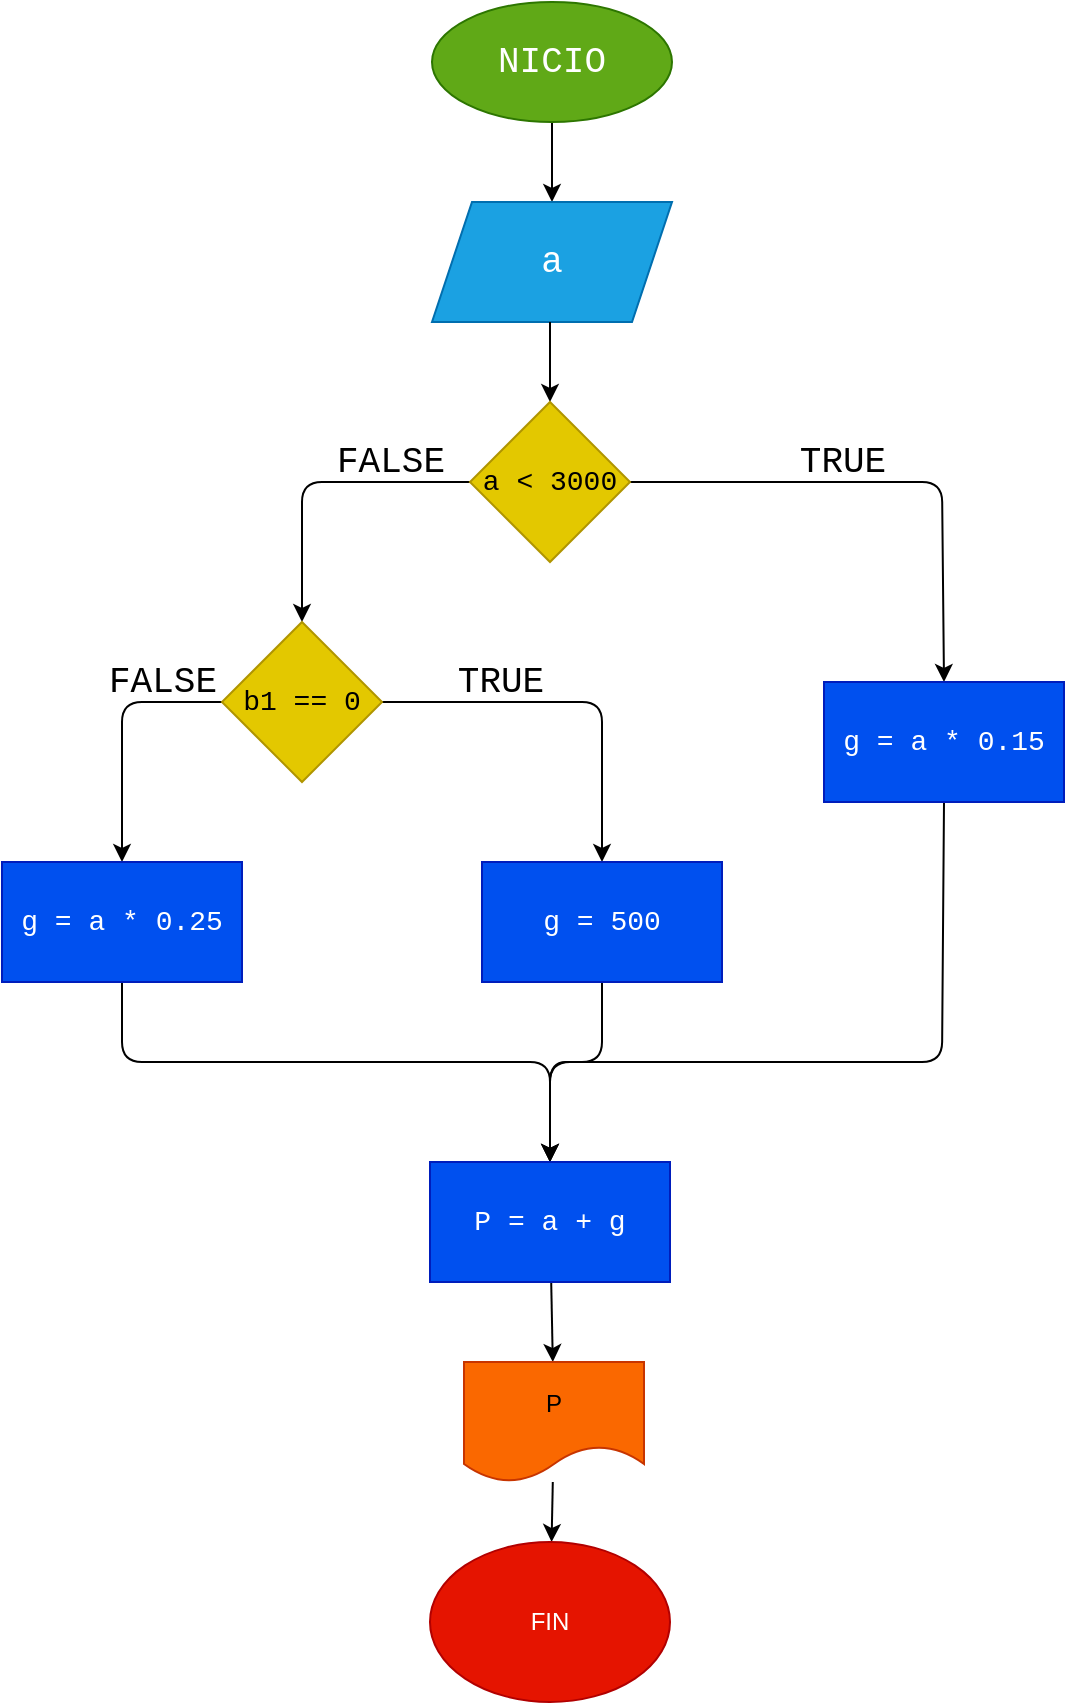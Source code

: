 <mxfile>
    <diagram id="pmVmFMfhsGFQzAQ2voWT" name="Page-1">
        <mxGraphModel dx="714" dy="503" grid="1" gridSize="10" guides="1" tooltips="1" connect="1" arrows="1" fold="1" page="1" pageScale="1" pageWidth="827" pageHeight="1169" math="0" shadow="0">
            <root>
                <mxCell id="0"/>
                <mxCell id="1" parent="0"/>
                <mxCell id="2" value="" style="edgeStyle=none;html=1;fontFamily=Courier New;fontSize=18;" edge="1" parent="1" source="3" target="5">
                    <mxGeometry relative="1" as="geometry"/>
                </mxCell>
                <mxCell id="3" value="NICIO" style="ellipse;whiteSpace=wrap;html=1;fillColor=#60a917;fontColor=#ffffff;strokeColor=#2D7600;fontFamily=Courier New;fontSize=18;" vertex="1" parent="1">
                    <mxGeometry x="294" width="120" height="60" as="geometry"/>
                </mxCell>
                <mxCell id="5" value="a" style="shape=parallelogram;perimeter=parallelogramPerimeter;whiteSpace=wrap;html=1;fixedSize=1;fillColor=#1ba1e2;fontColor=#ffffff;strokeColor=#006EAF;fontFamily=Courier New;fontSize=18;" vertex="1" parent="1">
                    <mxGeometry x="294" y="100" width="120" height="60" as="geometry"/>
                </mxCell>
                <mxCell id="6" value="" style="edgeStyle=none;html=1;fontFamily=Courier New;fontSize=18;" edge="1" parent="1" target="10">
                    <mxGeometry relative="1" as="geometry">
                        <mxPoint x="353" y="160" as="sourcePoint"/>
                    </mxGeometry>
                </mxCell>
                <mxCell id="8" value="" style="edgeStyle=none;html=1;fontFamily=Courier New;fontSize=18;entryX=0.5;entryY=0;entryDx=0;entryDy=0;" edge="1" parent="1" source="10" target="25">
                    <mxGeometry relative="1" as="geometry">
                        <Array as="points">
                            <mxPoint x="549" y="240"/>
                        </Array>
                        <mxPoint x="549" y="330" as="targetPoint"/>
                    </mxGeometry>
                </mxCell>
                <mxCell id="9" value="" style="edgeStyle=none;html=1;fontFamily=Courier New;fontSize=18;" edge="1" parent="1" source="10" target="15">
                    <mxGeometry relative="1" as="geometry">
                        <Array as="points">
                            <mxPoint x="229" y="240"/>
                        </Array>
                    </mxGeometry>
                </mxCell>
                <mxCell id="10" value="a &amp;lt; 3000" style="rhombus;whiteSpace=wrap;html=1;fillColor=#e3c800;fontColor=#000000;strokeColor=#B09500;fontFamily=Courier New;fontSize=14;" vertex="1" parent="1">
                    <mxGeometry x="313" y="200" width="80" height="80" as="geometry"/>
                </mxCell>
                <mxCell id="11" style="edgeStyle=none;html=1;entryX=0.5;entryY=0;entryDx=0;entryDy=0;fontFamily=Courier New;fontSize=18;exitX=0.5;exitY=1;exitDx=0;exitDy=0;" edge="1" parent="1" source="25">
                    <mxGeometry relative="1" as="geometry">
                        <Array as="points">
                            <mxPoint x="549" y="530"/>
                            <mxPoint x="353" y="530"/>
                        </Array>
                        <mxPoint x="549" y="390" as="sourcePoint"/>
                        <mxPoint x="353" y="580" as="targetPoint"/>
                    </mxGeometry>
                </mxCell>
                <mxCell id="13" value="" style="edgeStyle=none;html=1;fontFamily=Courier New;fontSize=18;" edge="1" parent="1" source="15" target="27">
                    <mxGeometry relative="1" as="geometry">
                        <Array as="points">
                            <mxPoint x="379" y="350"/>
                        </Array>
                        <mxPoint x="379" y="435" as="targetPoint"/>
                    </mxGeometry>
                </mxCell>
                <mxCell id="14" value="" style="edgeStyle=none;html=1;fontFamily=Courier New;fontSize=18;" edge="1" parent="1" source="15" target="29">
                    <mxGeometry relative="1" as="geometry">
                        <Array as="points">
                            <mxPoint x="139" y="350"/>
                        </Array>
                        <mxPoint x="139" y="435" as="targetPoint"/>
                    </mxGeometry>
                </mxCell>
                <mxCell id="15" value="b1 == 0" style="rhombus;whiteSpace=wrap;html=1;fillColor=#e3c800;fontColor=#000000;strokeColor=#B09500;fontFamily=Courier New;fontSize=14;" vertex="1" parent="1">
                    <mxGeometry x="189" y="310" width="80" height="80" as="geometry"/>
                </mxCell>
                <mxCell id="16" style="edgeStyle=none;html=1;entryX=0.5;entryY=0;entryDx=0;entryDy=0;fontFamily=Courier New;fontSize=18;exitX=0.5;exitY=1;exitDx=0;exitDy=0;" edge="1" parent="1" source="27">
                    <mxGeometry relative="1" as="geometry">
                        <Array as="points">
                            <mxPoint x="379" y="530"/>
                            <mxPoint x="353" y="530"/>
                        </Array>
                        <mxPoint x="379" y="500" as="sourcePoint"/>
                        <mxPoint x="353" y="580" as="targetPoint"/>
                    </mxGeometry>
                </mxCell>
                <mxCell id="18" style="edgeStyle=none;html=1;entryX=0.5;entryY=0;entryDx=0;entryDy=0;fontFamily=Courier New;fontSize=18;exitX=0.5;exitY=1;exitDx=0;exitDy=0;" edge="1" parent="1" source="29" target="31">
                    <mxGeometry relative="1" as="geometry">
                        <Array as="points">
                            <mxPoint x="139" y="530"/>
                            <mxPoint x="353" y="530"/>
                        </Array>
                        <mxPoint x="139" y="500" as="sourcePoint"/>
                        <mxPoint x="353" y="580" as="targetPoint"/>
                    </mxGeometry>
                </mxCell>
                <mxCell id="21" value="TRUE" style="text;html=1;align=center;verticalAlign=middle;resizable=0;points=[];autosize=1;strokeColor=none;fillColor=none;fontSize=18;fontFamily=Courier New;" vertex="1" parent="1">
                    <mxGeometry x="464" y="210" width="70" height="40" as="geometry"/>
                </mxCell>
                <mxCell id="22" value="FALSE" style="text;html=1;align=center;verticalAlign=middle;resizable=0;points=[];autosize=1;strokeColor=none;fillColor=none;fontSize=18;fontFamily=Courier New;" vertex="1" parent="1">
                    <mxGeometry x="233" y="210" width="80" height="40" as="geometry"/>
                </mxCell>
                <mxCell id="23" value="TRUE" style="text;html=1;align=center;verticalAlign=middle;resizable=0;points=[];autosize=1;strokeColor=none;fillColor=none;fontSize=18;fontFamily=Courier New;" vertex="1" parent="1">
                    <mxGeometry x="293" y="320" width="70" height="40" as="geometry"/>
                </mxCell>
                <mxCell id="24" value="FALSE" style="text;html=1;align=center;verticalAlign=middle;resizable=0;points=[];autosize=1;strokeColor=none;fillColor=none;fontSize=18;fontFamily=Courier New;" vertex="1" parent="1">
                    <mxGeometry x="119" y="320" width="80" height="40" as="geometry"/>
                </mxCell>
                <mxCell id="25" value="&lt;div style=&quot;font-size: 14px; line-height: 19px;&quot;&gt;&lt;span style=&quot;&quot;&gt;g&lt;/span&gt; = &lt;span style=&quot;&quot;&gt;a&lt;/span&gt; * &lt;span style=&quot;&quot;&gt;0.15&lt;/span&gt;&lt;/div&gt;" style="rounded=0;whiteSpace=wrap;html=1;fontFamily=Courier New;fontColor=#ffffff;labelBackgroundColor=none;fillColor=#0050ef;strokeColor=#001DBC;" vertex="1" parent="1">
                    <mxGeometry x="490" y="340" width="120" height="60" as="geometry"/>
                </mxCell>
                <mxCell id="27" value="&lt;span style=&quot;font-size: 14px; background-color: initial;&quot;&gt;g&lt;/span&gt;&lt;span style=&quot;font-size: 14px; background-color: initial;&quot;&gt; = &lt;/span&gt;&lt;span style=&quot;font-size: 14px; background-color: initial;&quot;&gt;500&lt;/span&gt;" style="rounded=0;whiteSpace=wrap;html=1;fontFamily=Courier New;fontColor=#ffffff;labelBackgroundColor=none;fillColor=#0050ef;strokeColor=#001DBC;" vertex="1" parent="1">
                    <mxGeometry x="319" y="430" width="120" height="60" as="geometry"/>
                </mxCell>
                <mxCell id="29" value="&lt;div style=&quot;font-size: 14px; line-height: 19px;&quot;&gt;&lt;span style=&quot;&quot;&gt;g&lt;/span&gt; = &lt;span style=&quot;&quot;&gt;a&lt;/span&gt; * &lt;span style=&quot;&quot;&gt;0.25&lt;/span&gt;&lt;/div&gt;" style="rounded=0;whiteSpace=wrap;html=1;fontFamily=Courier New;fontColor=#ffffff;labelBackgroundColor=none;fillColor=#0050ef;strokeColor=#001DBC;" vertex="1" parent="1">
                    <mxGeometry x="79" y="430" width="120" height="60" as="geometry"/>
                </mxCell>
                <mxCell id="35" value="" style="edgeStyle=none;html=1;" edge="1" parent="1" source="31" target="34">
                    <mxGeometry relative="1" as="geometry"/>
                </mxCell>
                <mxCell id="31" value="&lt;div style=&quot;font-size: 14px; line-height: 19px;&quot;&gt;&lt;span style=&quot;&quot;&gt;P&lt;/span&gt; = &lt;span style=&quot;&quot;&gt;a&lt;/span&gt; + &lt;span style=&quot;&quot;&gt;g&lt;/span&gt;&lt;/div&gt;" style="rounded=0;whiteSpace=wrap;html=1;fontFamily=Courier New;fontColor=#ffffff;labelBackgroundColor=none;fillColor=#0050ef;strokeColor=#001DBC;" vertex="1" parent="1">
                    <mxGeometry x="293" y="580" width="120" height="60" as="geometry"/>
                </mxCell>
                <mxCell id="37" value="" style="edgeStyle=none;html=1;" edge="1" parent="1" source="34" target="36">
                    <mxGeometry relative="1" as="geometry"/>
                </mxCell>
                <mxCell id="34" value="P" style="shape=document;whiteSpace=wrap;html=1;boundedLbl=1;rounded=0;fillColor=#fa6800;fontColor=#000000;strokeColor=#C73500;" vertex="1" parent="1">
                    <mxGeometry x="310" y="680" width="90" height="60" as="geometry"/>
                </mxCell>
                <mxCell id="36" value="FIN" style="ellipse;whiteSpace=wrap;html=1;fillColor=#e51400;fontColor=#ffffff;strokeColor=#B20000;" vertex="1" parent="1">
                    <mxGeometry x="293" y="770" width="120" height="80" as="geometry"/>
                </mxCell>
            </root>
        </mxGraphModel>
    </diagram>
</mxfile>